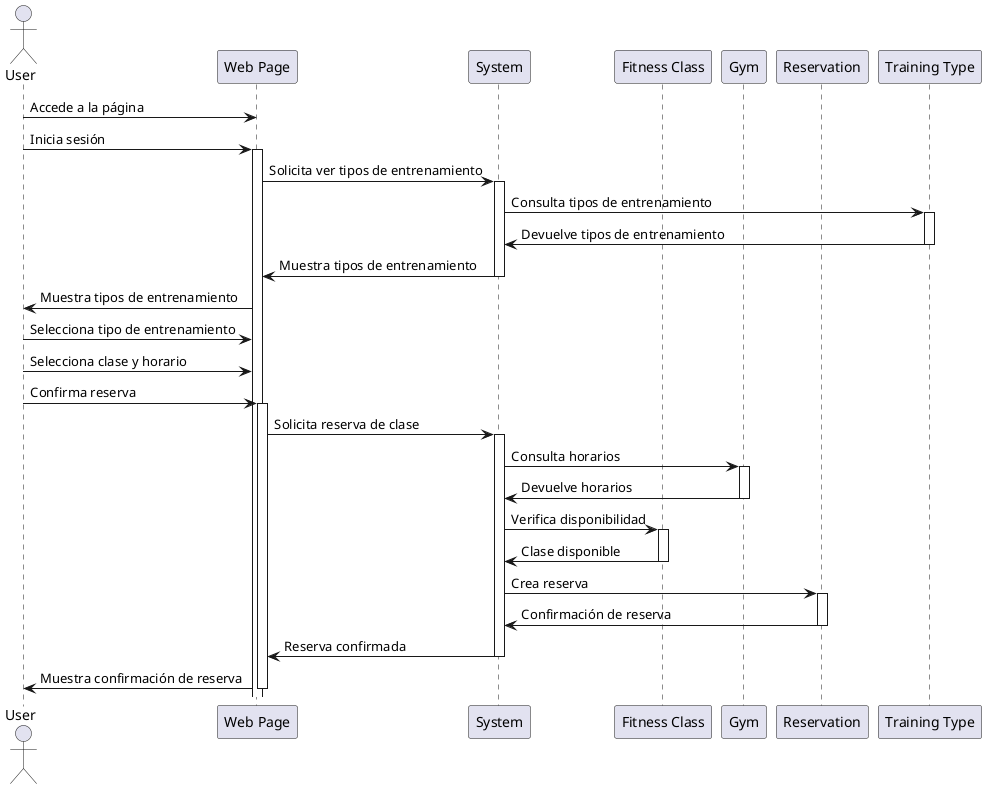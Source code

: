 @startuml PowerAPP Sequence diagram

actor User
participant "Web Page" as WebPage
participant "System" as System
participant "Fitness Class" as Class
participant "Gym" as Gym
participant "Reservation" as Reservation
participant "Training Type" as TrainingType

User -> WebPage: Accede a la página
User -> WebPage: Inicia sesión

activate WebPage
WebPage -> System: Solicita ver tipos de entrenamiento

activate System
System -> TrainingType: Consulta tipos de entrenamiento
activate TrainingType
TrainingType -> System: Devuelve tipos de entrenamiento
deactivate TrainingType
System -> WebPage: Muestra tipos de entrenamiento
deactivate System
WebPage -> User: Muestra tipos de entrenamiento

User -> WebPage: Selecciona tipo de entrenamiento
User -> WebPage: Selecciona clase y horario
User -> WebPage: Confirma reserva

activate WebPage
WebPage -> System: Solicita reserva de clase
activate System
System -> Gym: Consulta horarios
activate Gym
Gym -> System: Devuelve horarios
deactivate Gym
System -> Class: Verifica disponibilidad
activate Class
Class -> System: Clase disponible
deactivate Class
System -> Reservation: Crea reserva
activate Reservation
Reservation -> System: Confirmación de reserva
deactivate Reservation
System -> WebPage: Reserva confirmada
deactivate System
WebPage -> User: Muestra confirmación de reserva

deactivate WebPage

@enduml
